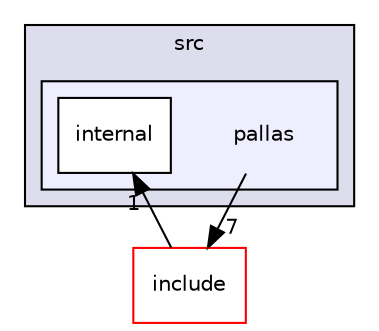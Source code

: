 digraph "src/pallas" {
  compound=true
  node [ fontsize="10", fontname="Helvetica"];
  edge [ labelfontsize="10", labelfontname="Helvetica"];
  subgraph clusterdir_68267d1309a1af8e8297ef4c3efbcdba {
    graph [ bgcolor="#ddddee", pencolor="black", label="src" fontname="Helvetica", fontsize="10", URL="dir_68267d1309a1af8e8297ef4c3efbcdba.html"]
  subgraph clusterdir_fd99a8f147e46b46a1b990cf93f37b2d {
    graph [ bgcolor="#eeeeff", pencolor="black", label="" URL="dir_fd99a8f147e46b46a1b990cf93f37b2d.html"];
    dir_fd99a8f147e46b46a1b990cf93f37b2d [shape=plaintext label="pallas"];
    dir_82d42e90d73af192c88a51c037371795 [shape=box label="internal" color="black" fillcolor="white" style="filled" URL="dir_82d42e90d73af192c88a51c037371795.html"];
  }
  }
  dir_d44c64559bbebec7f509842c48db8b23 [shape=box label="include" fillcolor="white" style="filled" color="red" URL="dir_d44c64559bbebec7f509842c48db8b23.html"];
  dir_fd99a8f147e46b46a1b990cf93f37b2d->dir_d44c64559bbebec7f509842c48db8b23 [headlabel="7", labeldistance=1.5 headhref="dir_000009_000006.html"];
  dir_d44c64559bbebec7f509842c48db8b23->dir_82d42e90d73af192c88a51c037371795 [headlabel="1", labeldistance=1.5 headhref="dir_000006_000010.html"];
}
